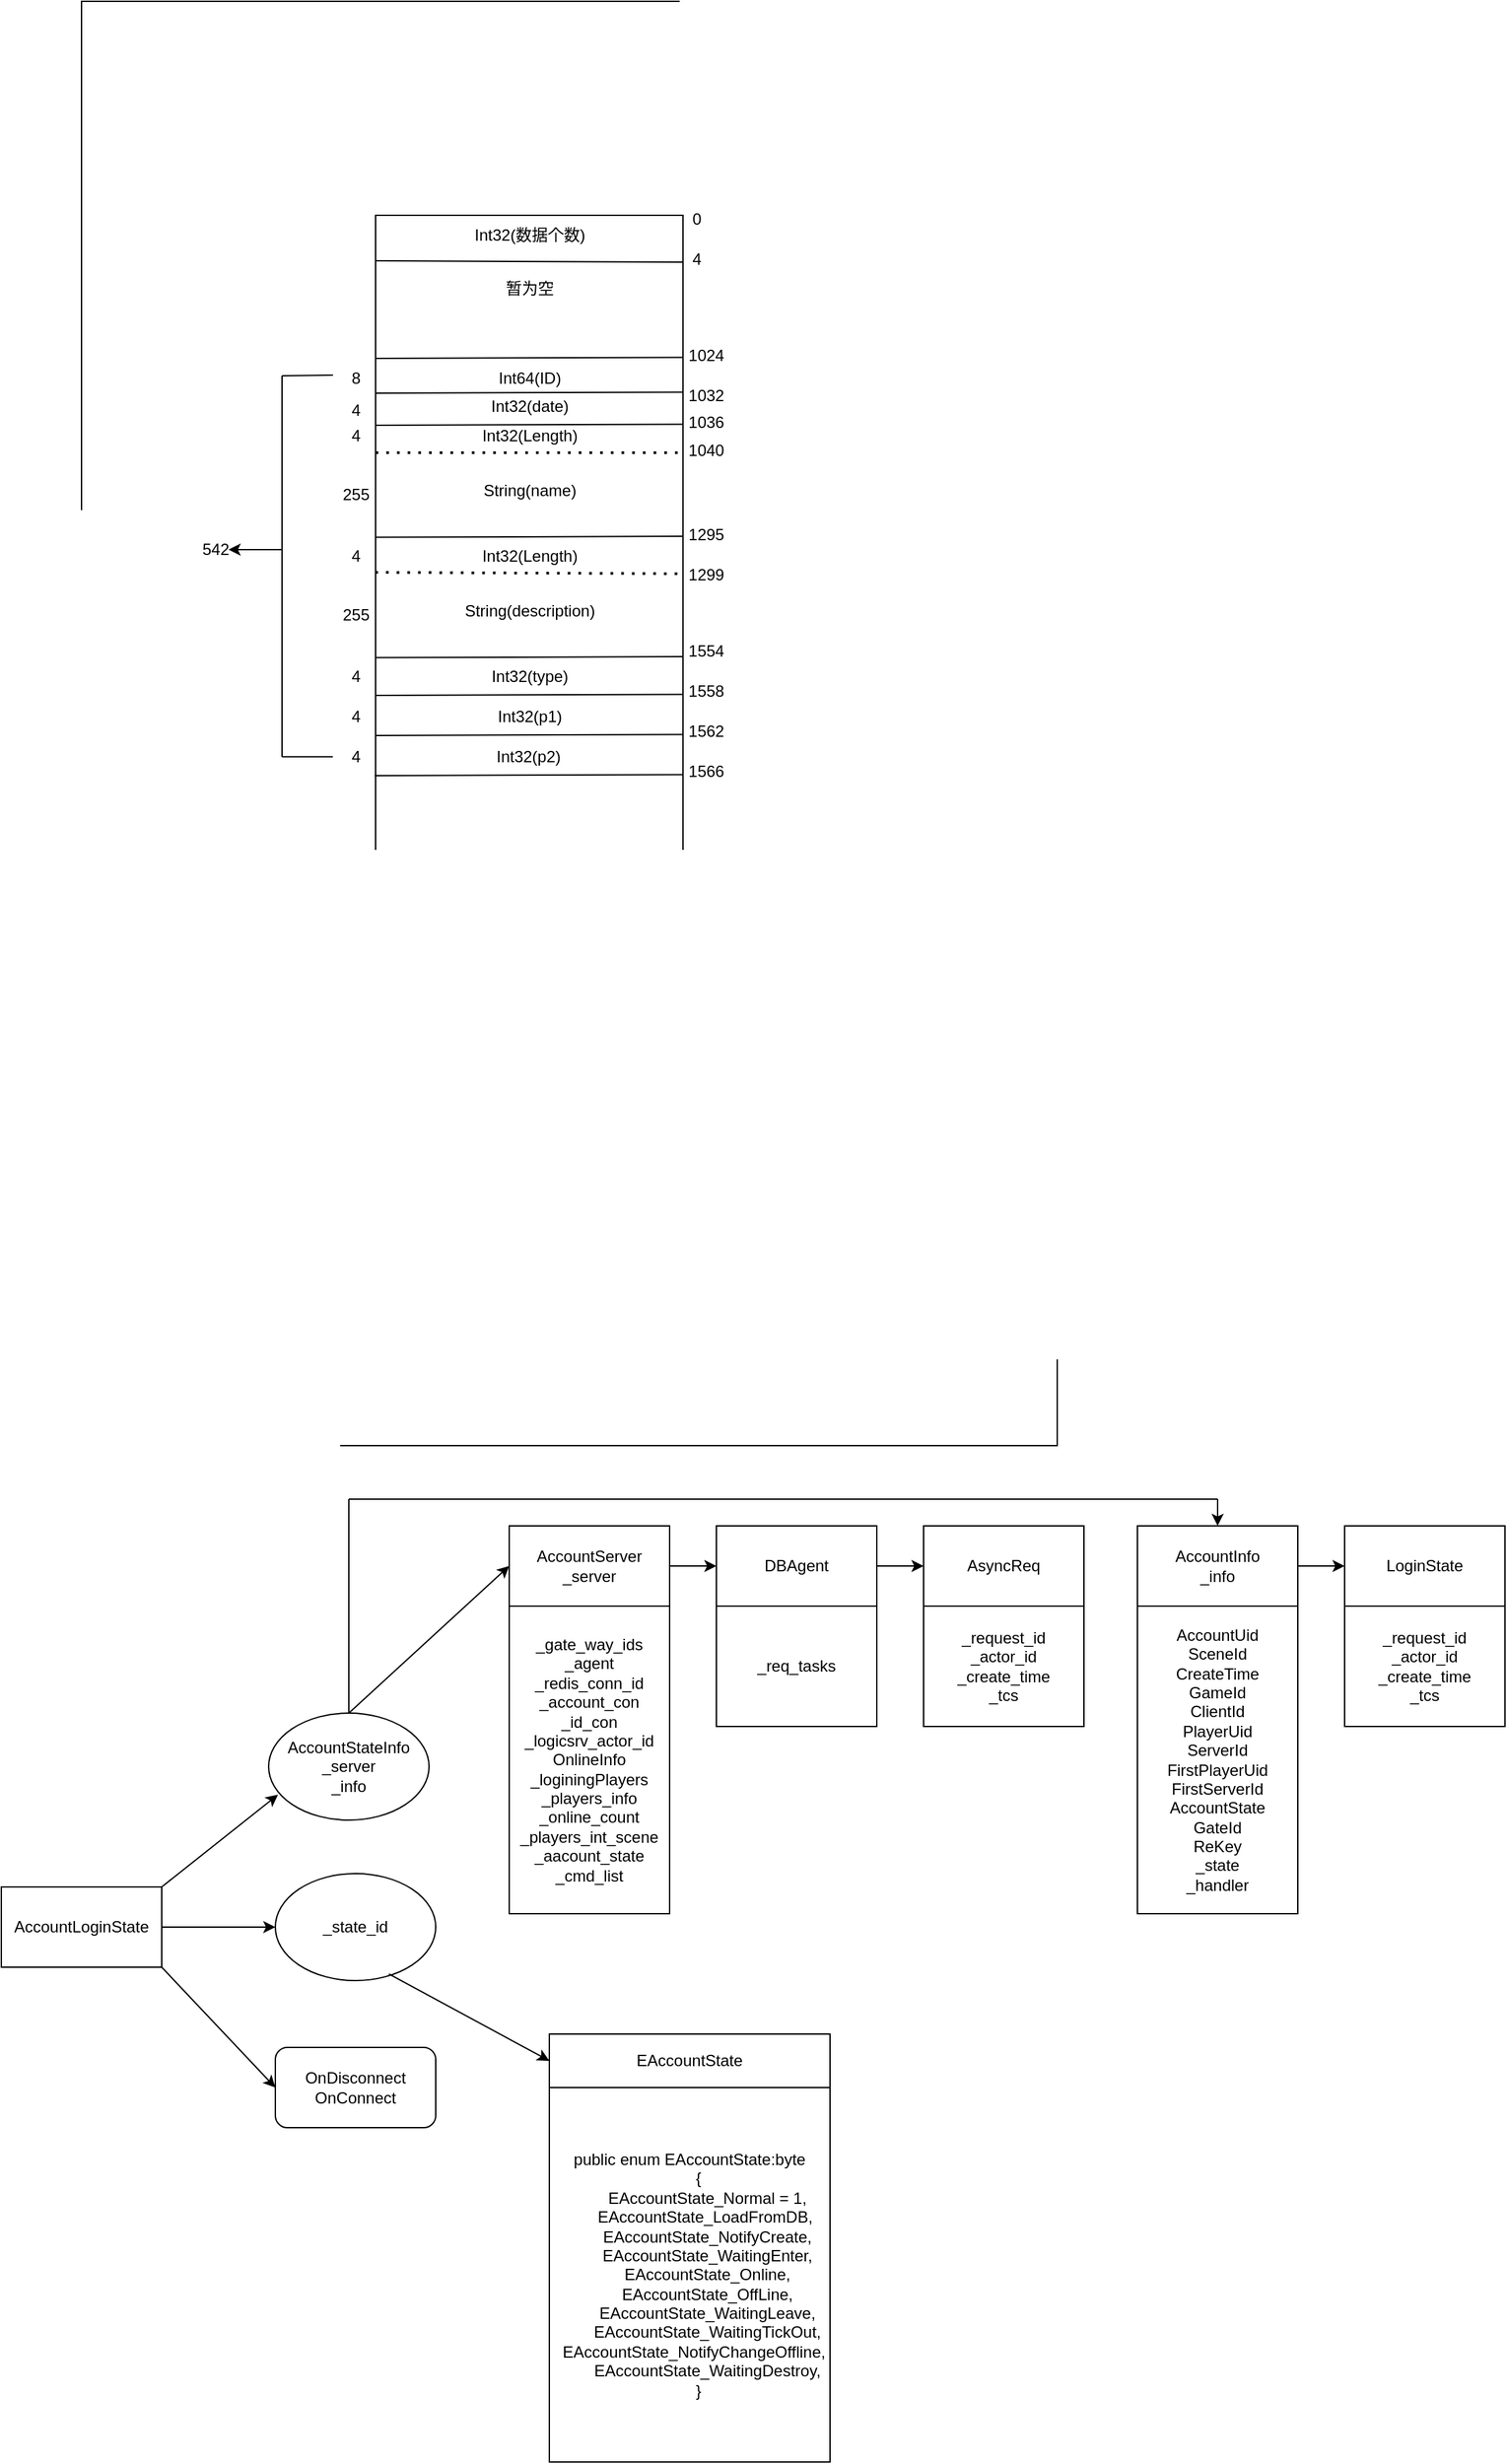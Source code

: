 <mxfile version="21.3.8" type="github">
  <diagram name="第 1 页" id="_6rk8pFN5I9bijS4B2-_">
    <mxGraphModel dx="2398" dy="991" grid="1" gridSize="10" guides="1" tooltips="1" connect="1" arrows="1" fold="1" page="1" pageScale="1" pageWidth="827" pageHeight="1169" math="0" shadow="0">
      <root>
        <mxCell id="0" />
        <mxCell id="1" parent="0" />
        <mxCell id="lP68K1j0IbaaqQ89DDOX-53" value="" style="rounded=0;whiteSpace=wrap;html=1;" parent="1" vertex="1">
          <mxGeometry y="160" width="730" height="1080" as="geometry" />
        </mxCell>
        <mxCell id="lP68K1j0IbaaqQ89DDOX-2" value="" style="rounded=0;whiteSpace=wrap;html=1;" parent="1" vertex="1">
          <mxGeometry x="220" y="320" width="230" height="710" as="geometry" />
        </mxCell>
        <mxCell id="lP68K1j0IbaaqQ89DDOX-5" value="" style="endArrow=none;html=1;rounded=0;exitX=-0.008;exitY=0.093;exitDx=0;exitDy=0;exitPerimeter=0;" parent="1" edge="1">
          <mxGeometry width="50" height="50" relative="1" as="geometry">
            <mxPoint x="220.16" y="354.03" as="sourcePoint" />
            <mxPoint x="450" y="355" as="targetPoint" />
          </mxGeometry>
        </mxCell>
        <mxCell id="lP68K1j0IbaaqQ89DDOX-6" value="" style="endArrow=none;html=1;rounded=0;entryX=1.002;entryY=0.351;entryDx=0;entryDy=0;entryPerimeter=0;" parent="1" edge="1">
          <mxGeometry width="50" height="50" relative="1" as="geometry">
            <mxPoint x="220" y="427" as="sourcePoint" />
            <mxPoint x="450.46" y="426.21" as="targetPoint" />
          </mxGeometry>
        </mxCell>
        <mxCell id="lP68K1j0IbaaqQ89DDOX-7" value="Int32(数据个数)" style="text;html=1;align=center;verticalAlign=middle;resizable=0;points=[];autosize=1;strokeColor=none;fillColor=none;" parent="1" vertex="1">
          <mxGeometry x="280" y="320" width="110" height="30" as="geometry" />
        </mxCell>
        <mxCell id="lP68K1j0IbaaqQ89DDOX-8" value="暂为空" style="text;html=1;align=center;verticalAlign=middle;resizable=0;points=[];autosize=1;strokeColor=none;fillColor=none;" parent="1" vertex="1">
          <mxGeometry x="305" y="360" width="60" height="30" as="geometry" />
        </mxCell>
        <mxCell id="lP68K1j0IbaaqQ89DDOX-9" value="4" style="text;html=1;align=center;verticalAlign=middle;resizable=0;points=[];autosize=1;strokeColor=none;fillColor=none;" parent="1" vertex="1">
          <mxGeometry x="445" y="338" width="30" height="30" as="geometry" />
        </mxCell>
        <mxCell id="lP68K1j0IbaaqQ89DDOX-10" value="0" style="text;html=1;align=center;verticalAlign=middle;resizable=0;points=[];autosize=1;strokeColor=none;fillColor=none;" parent="1" vertex="1">
          <mxGeometry x="445" y="308" width="30" height="30" as="geometry" />
        </mxCell>
        <mxCell id="lP68K1j0IbaaqQ89DDOX-11" value="1024" style="text;html=1;align=center;verticalAlign=middle;resizable=0;points=[];autosize=1;strokeColor=none;fillColor=none;" parent="1" vertex="1">
          <mxGeometry x="442" y="410" width="50" height="30" as="geometry" />
        </mxCell>
        <mxCell id="lP68K1j0IbaaqQ89DDOX-12" value="" style="endArrow=none;html=1;rounded=0;entryX=1.002;entryY=0.351;entryDx=0;entryDy=0;entryPerimeter=0;" parent="1" edge="1">
          <mxGeometry width="50" height="50" relative="1" as="geometry">
            <mxPoint x="220" y="453" as="sourcePoint" />
            <mxPoint x="450.46" y="452.21" as="targetPoint" />
          </mxGeometry>
        </mxCell>
        <mxCell id="lP68K1j0IbaaqQ89DDOX-13" value="1032" style="text;html=1;align=center;verticalAlign=middle;resizable=0;points=[];autosize=1;strokeColor=none;fillColor=none;" parent="1" vertex="1">
          <mxGeometry x="442" y="440" width="50" height="30" as="geometry" />
        </mxCell>
        <mxCell id="lP68K1j0IbaaqQ89DDOX-14" value="Int64(ID)" style="text;html=1;align=center;verticalAlign=middle;resizable=0;points=[];autosize=1;strokeColor=none;fillColor=none;" parent="1" vertex="1">
          <mxGeometry x="300" y="427" width="70" height="30" as="geometry" />
        </mxCell>
        <mxCell id="lP68K1j0IbaaqQ89DDOX-15" value="" style="endArrow=none;html=1;rounded=0;entryX=1.002;entryY=0.351;entryDx=0;entryDy=0;entryPerimeter=0;" parent="1" edge="1">
          <mxGeometry width="50" height="50" relative="1" as="geometry">
            <mxPoint x="220" y="477" as="sourcePoint" />
            <mxPoint x="450.46" y="476.21" as="targetPoint" />
          </mxGeometry>
        </mxCell>
        <mxCell id="lP68K1j0IbaaqQ89DDOX-16" value="Int32(date)" style="text;html=1;align=center;verticalAlign=middle;resizable=0;points=[];autosize=1;strokeColor=none;fillColor=none;" parent="1" vertex="1">
          <mxGeometry x="295" y="448" width="80" height="30" as="geometry" />
        </mxCell>
        <mxCell id="lP68K1j0IbaaqQ89DDOX-17" value="1036" style="text;html=1;align=center;verticalAlign=middle;resizable=0;points=[];autosize=1;strokeColor=none;fillColor=none;" parent="1" vertex="1">
          <mxGeometry x="442" y="460" width="50" height="30" as="geometry" />
        </mxCell>
        <mxCell id="lP68K1j0IbaaqQ89DDOX-18" value="" style="endArrow=none;html=1;rounded=0;entryX=1.002;entryY=0.351;entryDx=0;entryDy=0;entryPerimeter=0;" parent="1" edge="1">
          <mxGeometry width="50" height="50" relative="1" as="geometry">
            <mxPoint x="220" y="560.79" as="sourcePoint" />
            <mxPoint x="450.46" y="560.0" as="targetPoint" />
          </mxGeometry>
        </mxCell>
        <mxCell id="lP68K1j0IbaaqQ89DDOX-19" value="" style="endArrow=none;dashed=1;html=1;dashPattern=1 3;strokeWidth=2;rounded=0;exitX=0;exitY=0.25;exitDx=0;exitDy=0;entryX=1;entryY=0.25;entryDx=0;entryDy=0;" parent="1" source="lP68K1j0IbaaqQ89DDOX-2" target="lP68K1j0IbaaqQ89DDOX-2" edge="1">
          <mxGeometry width="50" height="50" relative="1" as="geometry">
            <mxPoint x="280" y="520" as="sourcePoint" />
            <mxPoint x="330" y="470" as="targetPoint" />
          </mxGeometry>
        </mxCell>
        <mxCell id="lP68K1j0IbaaqQ89DDOX-20" value="Int32(Length)" style="text;html=1;align=center;verticalAlign=middle;resizable=0;points=[];autosize=1;strokeColor=none;fillColor=none;" parent="1" vertex="1">
          <mxGeometry x="290" y="470" width="90" height="30" as="geometry" />
        </mxCell>
        <mxCell id="lP68K1j0IbaaqQ89DDOX-21" value="1040" style="text;html=1;align=center;verticalAlign=middle;resizable=0;points=[];autosize=1;strokeColor=none;fillColor=none;" parent="1" vertex="1">
          <mxGeometry x="442" y="481" width="50" height="30" as="geometry" />
        </mxCell>
        <mxCell id="lP68K1j0IbaaqQ89DDOX-22" value="1295" style="text;html=1;align=center;verticalAlign=middle;resizable=0;points=[];autosize=1;strokeColor=none;fillColor=none;" parent="1" vertex="1">
          <mxGeometry x="442" y="544" width="50" height="30" as="geometry" />
        </mxCell>
        <mxCell id="lP68K1j0IbaaqQ89DDOX-23" value="String(name)" style="text;html=1;align=center;verticalAlign=middle;resizable=0;points=[];autosize=1;strokeColor=none;fillColor=none;" parent="1" vertex="1">
          <mxGeometry x="290" y="511" width="90" height="30" as="geometry" />
        </mxCell>
        <mxCell id="lP68K1j0IbaaqQ89DDOX-24" value="8" style="text;html=1;align=center;verticalAlign=middle;resizable=0;points=[];autosize=1;strokeColor=none;fillColor=none;" parent="1" vertex="1">
          <mxGeometry x="190" y="427" width="30" height="30" as="geometry" />
        </mxCell>
        <mxCell id="lP68K1j0IbaaqQ89DDOX-25" value="4" style="text;html=1;align=center;verticalAlign=middle;resizable=0;points=[];autosize=1;strokeColor=none;fillColor=none;" parent="1" vertex="1">
          <mxGeometry x="190" y="451" width="30" height="30" as="geometry" />
        </mxCell>
        <mxCell id="lP68K1j0IbaaqQ89DDOX-26" value="4" style="text;html=1;align=center;verticalAlign=middle;resizable=0;points=[];autosize=1;strokeColor=none;fillColor=none;" parent="1" vertex="1">
          <mxGeometry x="190" y="470" width="30" height="30" as="geometry" />
        </mxCell>
        <mxCell id="lP68K1j0IbaaqQ89DDOX-27" value="255" style="text;html=1;align=center;verticalAlign=middle;resizable=0;points=[];autosize=1;strokeColor=none;fillColor=none;" parent="1" vertex="1">
          <mxGeometry x="185" y="514" width="40" height="30" as="geometry" />
        </mxCell>
        <mxCell id="lP68K1j0IbaaqQ89DDOX-28" value="" style="endArrow=none;html=1;rounded=0;entryX=1.002;entryY=0.351;entryDx=0;entryDy=0;entryPerimeter=0;" parent="1" edge="1">
          <mxGeometry width="50" height="50" relative="1" as="geometry">
            <mxPoint x="219.77" y="650.79" as="sourcePoint" />
            <mxPoint x="450.23" y="650.0" as="targetPoint" />
          </mxGeometry>
        </mxCell>
        <mxCell id="lP68K1j0IbaaqQ89DDOX-29" value="" style="endArrow=none;dashed=1;html=1;dashPattern=1 3;strokeWidth=2;rounded=0;exitX=0;exitY=0.25;exitDx=0;exitDy=0;entryX=1;entryY=0.25;entryDx=0;entryDy=0;" parent="1" edge="1">
          <mxGeometry width="50" height="50" relative="1" as="geometry">
            <mxPoint x="219.77" y="587" as="sourcePoint" />
            <mxPoint x="449.77" y="588" as="targetPoint" />
          </mxGeometry>
        </mxCell>
        <mxCell id="lP68K1j0IbaaqQ89DDOX-30" value="Int32(Length)" style="text;html=1;align=center;verticalAlign=middle;resizable=0;points=[];autosize=1;strokeColor=none;fillColor=none;" parent="1" vertex="1">
          <mxGeometry x="289.77" y="560" width="90" height="30" as="geometry" />
        </mxCell>
        <mxCell id="lP68K1j0IbaaqQ89DDOX-31" value="String(description)" style="text;html=1;align=center;verticalAlign=middle;resizable=0;points=[];autosize=1;strokeColor=none;fillColor=none;" parent="1" vertex="1">
          <mxGeometry x="274.77" y="601" width="120" height="30" as="geometry" />
        </mxCell>
        <mxCell id="lP68K1j0IbaaqQ89DDOX-32" value="1299" style="text;html=1;align=center;verticalAlign=middle;resizable=0;points=[];autosize=1;strokeColor=none;fillColor=none;" parent="1" vertex="1">
          <mxGeometry x="442" y="574" width="50" height="30" as="geometry" />
        </mxCell>
        <mxCell id="lP68K1j0IbaaqQ89DDOX-33" value="1554" style="text;html=1;align=center;verticalAlign=middle;resizable=0;points=[];autosize=1;strokeColor=none;fillColor=none;" parent="1" vertex="1">
          <mxGeometry x="442" y="631" width="50" height="30" as="geometry" />
        </mxCell>
        <mxCell id="lP68K1j0IbaaqQ89DDOX-34" value="4" style="text;html=1;align=center;verticalAlign=middle;resizable=0;points=[];autosize=1;strokeColor=none;fillColor=none;" parent="1" vertex="1">
          <mxGeometry x="190" y="560" width="30" height="30" as="geometry" />
        </mxCell>
        <mxCell id="lP68K1j0IbaaqQ89DDOX-35" value="255" style="text;html=1;align=center;verticalAlign=middle;resizable=0;points=[];autosize=1;strokeColor=none;fillColor=none;" parent="1" vertex="1">
          <mxGeometry x="185" y="604" width="40" height="30" as="geometry" />
        </mxCell>
        <mxCell id="lP68K1j0IbaaqQ89DDOX-36" value="" style="endArrow=none;html=1;rounded=0;entryX=1.002;entryY=0.351;entryDx=0;entryDy=0;entryPerimeter=0;" parent="1" edge="1">
          <mxGeometry width="50" height="50" relative="1" as="geometry">
            <mxPoint x="219.54" y="679" as="sourcePoint" />
            <mxPoint x="450.0" y="678.21" as="targetPoint" />
          </mxGeometry>
        </mxCell>
        <mxCell id="lP68K1j0IbaaqQ89DDOX-37" value="Int32(type)" style="text;html=1;align=center;verticalAlign=middle;resizable=0;points=[];autosize=1;strokeColor=none;fillColor=none;" parent="1" vertex="1">
          <mxGeometry x="294.54" y="650" width="80" height="30" as="geometry" />
        </mxCell>
        <mxCell id="lP68K1j0IbaaqQ89DDOX-38" value="" style="endArrow=none;html=1;rounded=0;entryX=1.002;entryY=0.351;entryDx=0;entryDy=0;entryPerimeter=0;" parent="1" edge="1">
          <mxGeometry width="50" height="50" relative="1" as="geometry">
            <mxPoint x="220" y="709" as="sourcePoint" />
            <mxPoint x="450.46" y="708.21" as="targetPoint" />
          </mxGeometry>
        </mxCell>
        <mxCell id="lP68K1j0IbaaqQ89DDOX-39" value="Int32(p1)" style="text;html=1;align=center;verticalAlign=middle;resizable=0;points=[];autosize=1;strokeColor=none;fillColor=none;" parent="1" vertex="1">
          <mxGeometry x="300" y="680" width="70" height="30" as="geometry" />
        </mxCell>
        <mxCell id="lP68K1j0IbaaqQ89DDOX-40" value="" style="endArrow=none;html=1;rounded=0;entryX=1.002;entryY=0.351;entryDx=0;entryDy=0;entryPerimeter=0;" parent="1" edge="1">
          <mxGeometry width="50" height="50" relative="1" as="geometry">
            <mxPoint x="219.31" y="739" as="sourcePoint" />
            <mxPoint x="449.77" y="738.21" as="targetPoint" />
          </mxGeometry>
        </mxCell>
        <mxCell id="lP68K1j0IbaaqQ89DDOX-41" value="Int32(p2)" style="text;html=1;align=center;verticalAlign=middle;resizable=0;points=[];autosize=1;strokeColor=none;fillColor=none;" parent="1" vertex="1">
          <mxGeometry x="299.31" y="710" width="70" height="30" as="geometry" />
        </mxCell>
        <mxCell id="lP68K1j0IbaaqQ89DDOX-42" value="1558" style="text;html=1;align=center;verticalAlign=middle;resizable=0;points=[];autosize=1;strokeColor=none;fillColor=none;" parent="1" vertex="1">
          <mxGeometry x="442" y="661" width="50" height="30" as="geometry" />
        </mxCell>
        <mxCell id="lP68K1j0IbaaqQ89DDOX-43" value="1562" style="text;html=1;align=center;verticalAlign=middle;resizable=0;points=[];autosize=1;strokeColor=none;fillColor=none;" parent="1" vertex="1">
          <mxGeometry x="442" y="691" width="50" height="30" as="geometry" />
        </mxCell>
        <mxCell id="lP68K1j0IbaaqQ89DDOX-44" value="1566" style="text;html=1;align=center;verticalAlign=middle;resizable=0;points=[];autosize=1;strokeColor=none;fillColor=none;" parent="1" vertex="1">
          <mxGeometry x="442" y="721" width="50" height="30" as="geometry" />
        </mxCell>
        <mxCell id="lP68K1j0IbaaqQ89DDOX-45" value="4" style="text;html=1;align=center;verticalAlign=middle;resizable=0;points=[];autosize=1;strokeColor=none;fillColor=none;" parent="1" vertex="1">
          <mxGeometry x="190" y="650" width="30" height="30" as="geometry" />
        </mxCell>
        <mxCell id="lP68K1j0IbaaqQ89DDOX-46" value="4" style="text;html=1;align=center;verticalAlign=middle;resizable=0;points=[];autosize=1;strokeColor=none;fillColor=none;" parent="1" vertex="1">
          <mxGeometry x="190" y="680" width="30" height="30" as="geometry" />
        </mxCell>
        <mxCell id="lP68K1j0IbaaqQ89DDOX-47" value="4" style="text;html=1;align=center;verticalAlign=middle;resizable=0;points=[];autosize=1;strokeColor=none;fillColor=none;" parent="1" vertex="1">
          <mxGeometry x="190" y="710" width="30" height="30" as="geometry" />
        </mxCell>
        <mxCell id="lP68K1j0IbaaqQ89DDOX-48" value="" style="endArrow=none;html=1;rounded=0;entryX=-0.062;entryY=0.417;entryDx=0;entryDy=0;entryPerimeter=0;" parent="1" target="lP68K1j0IbaaqQ89DDOX-24" edge="1">
          <mxGeometry width="50" height="50" relative="1" as="geometry">
            <mxPoint x="150" y="440" as="sourcePoint" />
            <mxPoint x="170" y="440" as="targetPoint" />
          </mxGeometry>
        </mxCell>
        <mxCell id="lP68K1j0IbaaqQ89DDOX-49" value="" style="endArrow=none;html=1;rounded=0;" parent="1" edge="1">
          <mxGeometry width="50" height="50" relative="1" as="geometry">
            <mxPoint x="150" y="725" as="sourcePoint" />
            <mxPoint x="150" y="440" as="targetPoint" />
          </mxGeometry>
        </mxCell>
        <mxCell id="lP68K1j0IbaaqQ89DDOX-50" value="" style="endArrow=none;html=1;rounded=0;entryX=-0.062;entryY=0.417;entryDx=0;entryDy=0;entryPerimeter=0;" parent="1" edge="1">
          <mxGeometry width="50" height="50" relative="1" as="geometry">
            <mxPoint x="150" y="724.9" as="sourcePoint" />
            <mxPoint x="188" y="724.9" as="targetPoint" />
          </mxGeometry>
        </mxCell>
        <mxCell id="lP68K1j0IbaaqQ89DDOX-51" value="" style="endArrow=classic;html=1;rounded=0;" parent="1" edge="1">
          <mxGeometry width="50" height="50" relative="1" as="geometry">
            <mxPoint x="150" y="570" as="sourcePoint" />
            <mxPoint x="110" y="570" as="targetPoint" />
          </mxGeometry>
        </mxCell>
        <mxCell id="lP68K1j0IbaaqQ89DDOX-52" value="542" style="text;html=1;align=center;verticalAlign=middle;resizable=0;points=[];autosize=1;strokeColor=none;fillColor=none;" parent="1" vertex="1">
          <mxGeometry x="80" y="555" width="40" height="30" as="geometry" />
        </mxCell>
        <mxCell id="_vGkpXVdsBkNTcMDOw9y-1" value="AccountLoginState" style="rounded=0;whiteSpace=wrap;html=1;" vertex="1" parent="1">
          <mxGeometry x="-60" y="1570" width="120" height="60" as="geometry" />
        </mxCell>
        <mxCell id="_vGkpXVdsBkNTcMDOw9y-2" value="AccountStateInfo&lt;br&gt;_server&lt;br&gt;_info" style="ellipse;whiteSpace=wrap;html=1;" vertex="1" parent="1">
          <mxGeometry x="140" y="1440" width="120" height="80" as="geometry" />
        </mxCell>
        <mxCell id="_vGkpXVdsBkNTcMDOw9y-3" value="" style="endArrow=classic;html=1;rounded=0;entryX=0.058;entryY=0.763;entryDx=0;entryDy=0;entryPerimeter=0;" edge="1" parent="1" target="_vGkpXVdsBkNTcMDOw9y-2">
          <mxGeometry width="50" height="50" relative="1" as="geometry">
            <mxPoint x="60" y="1570" as="sourcePoint" />
            <mxPoint x="110" y="1520" as="targetPoint" />
          </mxGeometry>
        </mxCell>
        <mxCell id="_vGkpXVdsBkNTcMDOw9y-4" value="" style="endArrow=classic;html=1;rounded=0;exitX=1;exitY=0.5;exitDx=0;exitDy=0;entryX=0;entryY=0.5;entryDx=0;entryDy=0;" edge="1" parent="1" source="_vGkpXVdsBkNTcMDOw9y-1" target="_vGkpXVdsBkNTcMDOw9y-5">
          <mxGeometry width="50" height="50" relative="1" as="geometry">
            <mxPoint x="120" y="1670" as="sourcePoint" />
            <mxPoint x="160" y="1670" as="targetPoint" />
          </mxGeometry>
        </mxCell>
        <mxCell id="_vGkpXVdsBkNTcMDOw9y-5" value="_state_id" style="ellipse;whiteSpace=wrap;html=1;" vertex="1" parent="1">
          <mxGeometry x="145" y="1560" width="120" height="80" as="geometry" />
        </mxCell>
        <mxCell id="_vGkpXVdsBkNTcMDOw9y-6" value="" style="endArrow=classic;html=1;rounded=0;exitX=1;exitY=1;exitDx=0;exitDy=0;entryX=0;entryY=0.5;entryDx=0;entryDy=0;" edge="1" parent="1" source="_vGkpXVdsBkNTcMDOw9y-1">
          <mxGeometry width="50" height="50" relative="1" as="geometry">
            <mxPoint x="20" y="1730" as="sourcePoint" />
            <mxPoint x="145" y="1720" as="targetPoint" />
          </mxGeometry>
        </mxCell>
        <mxCell id="_vGkpXVdsBkNTcMDOw9y-8" value="EAccountState" style="rounded=0;whiteSpace=wrap;html=1;" vertex="1" parent="1">
          <mxGeometry x="350" y="1680" width="210" height="40" as="geometry" />
        </mxCell>
        <mxCell id="_vGkpXVdsBkNTcMDOw9y-9" value="&lt;div&gt;public enum EAccountState:byte&lt;/div&gt;&lt;div&gt;&amp;nbsp; &amp;nbsp; {&lt;/div&gt;&lt;div&gt;&amp;nbsp; &amp;nbsp; &amp;nbsp; &amp;nbsp; EAccountState_Normal = 1,&lt;/div&gt;&lt;div&gt;&amp;nbsp; &amp;nbsp; &amp;nbsp; &amp;nbsp; EAccountState_LoadFromDB,&amp;nbsp;&lt;/div&gt;&lt;div&gt;&amp;nbsp; &amp;nbsp; &amp;nbsp; &amp;nbsp; EAccountState_NotifyCreate,&lt;/div&gt;&lt;div&gt;&amp;nbsp; &amp;nbsp; &amp;nbsp; &amp;nbsp; EAccountState_WaitingEnter,&lt;/div&gt;&lt;div&gt;&amp;nbsp; &amp;nbsp; &amp;nbsp; &amp;nbsp; EAccountState_Online,&lt;/div&gt;&lt;div&gt;&amp;nbsp; &amp;nbsp; &amp;nbsp; &amp;nbsp; EAccountState_OffLine,&lt;/div&gt;&lt;div&gt;&amp;nbsp; &amp;nbsp; &amp;nbsp; &amp;nbsp; EAccountState_WaitingLeave,&lt;/div&gt;&lt;div&gt;&amp;nbsp; &amp;nbsp; &amp;nbsp; &amp;nbsp; EAccountState_WaitingTickOut,&lt;/div&gt;&lt;div&gt;&amp;nbsp; EAccountState_NotifyChangeOffline,&lt;/div&gt;&lt;div&gt;&amp;nbsp; &amp;nbsp; &amp;nbsp; &amp;nbsp; EAccountState_WaitingDestroy,&lt;/div&gt;&lt;div&gt;&amp;nbsp; &amp;nbsp; }&lt;/div&gt;" style="rounded=0;whiteSpace=wrap;html=1;" vertex="1" parent="1">
          <mxGeometry x="350" y="1720" width="210" height="280" as="geometry" />
        </mxCell>
        <mxCell id="_vGkpXVdsBkNTcMDOw9y-10" value="" style="endArrow=classic;html=1;rounded=0;exitX=0.708;exitY=0.938;exitDx=0;exitDy=0;entryX=0;entryY=0.5;entryDx=0;entryDy=0;exitPerimeter=0;" edge="1" parent="1" source="_vGkpXVdsBkNTcMDOw9y-5" target="_vGkpXVdsBkNTcMDOw9y-8">
          <mxGeometry width="50" height="50" relative="1" as="geometry">
            <mxPoint x="280" y="1570" as="sourcePoint" />
            <mxPoint x="330" y="1520" as="targetPoint" />
          </mxGeometry>
        </mxCell>
        <mxCell id="_vGkpXVdsBkNTcMDOw9y-12" value="OnDisconnect&lt;br&gt;OnConnect" style="rounded=1;whiteSpace=wrap;html=1;" vertex="1" parent="1">
          <mxGeometry x="145" y="1690" width="120" height="60" as="geometry" />
        </mxCell>
        <mxCell id="_vGkpXVdsBkNTcMDOw9y-13" value="AccountServer&lt;br&gt;_server" style="rounded=0;whiteSpace=wrap;html=1;" vertex="1" parent="1">
          <mxGeometry x="320" y="1300" width="120" height="60" as="geometry" />
        </mxCell>
        <mxCell id="_vGkpXVdsBkNTcMDOw9y-14" value="" style="endArrow=classic;html=1;rounded=0;entryX=0;entryY=0.5;entryDx=0;entryDy=0;exitX=0.5;exitY=0;exitDx=0;exitDy=0;" edge="1" parent="1" source="_vGkpXVdsBkNTcMDOw9y-2" target="_vGkpXVdsBkNTcMDOw9y-13">
          <mxGeometry width="50" height="50" relative="1" as="geometry">
            <mxPoint x="300" y="1490" as="sourcePoint" />
            <mxPoint x="370" y="1480" as="targetPoint" />
          </mxGeometry>
        </mxCell>
        <mxCell id="_vGkpXVdsBkNTcMDOw9y-15" value="AccountInfo&lt;br&gt;_info" style="rounded=0;whiteSpace=wrap;html=1;" vertex="1" parent="1">
          <mxGeometry x="790" y="1300" width="120" height="60" as="geometry" />
        </mxCell>
        <mxCell id="_vGkpXVdsBkNTcMDOw9y-16" value="_gate_way_ids&lt;br&gt;_agent&lt;br&gt;_redis_conn_id&lt;br&gt;_account_con&lt;br&gt;_id_con&lt;br&gt;_logicsrv_actor_id&lt;br&gt;OnlineInfo&lt;br&gt;_loginingPlayers&lt;br&gt;_players_info&lt;br&gt;_online_count&lt;br&gt;_players_int_scene&lt;br&gt;_aacount_state&lt;br&gt;_cmd_list" style="rounded=0;whiteSpace=wrap;html=1;" vertex="1" parent="1">
          <mxGeometry x="320" y="1360" width="120" height="230" as="geometry" />
        </mxCell>
        <mxCell id="_vGkpXVdsBkNTcMDOw9y-17" value="" style="endArrow=none;html=1;rounded=0;exitX=0.5;exitY=0;exitDx=0;exitDy=0;" edge="1" parent="1" source="_vGkpXVdsBkNTcMDOw9y-2">
          <mxGeometry width="50" height="50" relative="1" as="geometry">
            <mxPoint x="170" y="1380" as="sourcePoint" />
            <mxPoint x="200" y="1280" as="targetPoint" />
          </mxGeometry>
        </mxCell>
        <mxCell id="_vGkpXVdsBkNTcMDOw9y-18" value="" style="endArrow=none;html=1;rounded=0;" edge="1" parent="1">
          <mxGeometry width="50" height="50" relative="1" as="geometry">
            <mxPoint x="200" y="1280" as="sourcePoint" />
            <mxPoint x="850" y="1280" as="targetPoint" />
          </mxGeometry>
        </mxCell>
        <mxCell id="_vGkpXVdsBkNTcMDOw9y-19" value="" style="endArrow=classic;html=1;rounded=0;" edge="1" parent="1" target="_vGkpXVdsBkNTcMDOw9y-15">
          <mxGeometry width="50" height="50" relative="1" as="geometry">
            <mxPoint x="850" y="1280" as="sourcePoint" />
            <mxPoint x="640" y="1250" as="targetPoint" />
          </mxGeometry>
        </mxCell>
        <mxCell id="_vGkpXVdsBkNTcMDOw9y-20" value="AccountUid&lt;br&gt;SceneId&lt;br&gt;CreateTime&lt;br&gt;GameId&lt;br&gt;ClientId&lt;br&gt;PlayerUid&lt;br&gt;ServerId&lt;br&gt;FirstPlayerUid&lt;br&gt;FirstServerId&lt;br&gt;AccountState&lt;br&gt;GateId&lt;br&gt;ReKey&lt;br&gt;_state&lt;br&gt;_handler" style="rounded=0;whiteSpace=wrap;html=1;" vertex="1" parent="1">
          <mxGeometry x="790" y="1360" width="120" height="230" as="geometry" />
        </mxCell>
        <mxCell id="_vGkpXVdsBkNTcMDOw9y-21" value="DBAgent" style="rounded=0;whiteSpace=wrap;html=1;" vertex="1" parent="1">
          <mxGeometry x="475" y="1300" width="120" height="60" as="geometry" />
        </mxCell>
        <mxCell id="_vGkpXVdsBkNTcMDOw9y-22" value="_req_tasks" style="rounded=0;whiteSpace=wrap;html=1;" vertex="1" parent="1">
          <mxGeometry x="475" y="1360" width="120" height="90" as="geometry" />
        </mxCell>
        <mxCell id="_vGkpXVdsBkNTcMDOw9y-23" value="" style="endArrow=classic;html=1;rounded=0;entryX=0;entryY=0.5;entryDx=0;entryDy=0;" edge="1" parent="1" target="_vGkpXVdsBkNTcMDOw9y-21">
          <mxGeometry width="50" height="50" relative="1" as="geometry">
            <mxPoint x="440" y="1330" as="sourcePoint" />
            <mxPoint x="490" y="1280" as="targetPoint" />
          </mxGeometry>
        </mxCell>
        <mxCell id="_vGkpXVdsBkNTcMDOw9y-24" value="AsyncReq" style="rounded=0;whiteSpace=wrap;html=1;" vertex="1" parent="1">
          <mxGeometry x="630" y="1300" width="120" height="60" as="geometry" />
        </mxCell>
        <mxCell id="_vGkpXVdsBkNTcMDOw9y-25" value="_request_id&lt;br style=&quot;border-color: var(--border-color);&quot;&gt;_actor_id&lt;br style=&quot;border-color: var(--border-color);&quot;&gt;_create_time&lt;br style=&quot;border-color: var(--border-color);&quot;&gt;_tcs" style="rounded=0;whiteSpace=wrap;html=1;" vertex="1" parent="1">
          <mxGeometry x="630" y="1360" width="120" height="90" as="geometry" />
        </mxCell>
        <mxCell id="_vGkpXVdsBkNTcMDOw9y-26" value="" style="endArrow=classic;html=1;rounded=0;entryX=0;entryY=0.5;entryDx=0;entryDy=0;" edge="1" parent="1" target="_vGkpXVdsBkNTcMDOw9y-24">
          <mxGeometry width="50" height="50" relative="1" as="geometry">
            <mxPoint x="595" y="1330" as="sourcePoint" />
            <mxPoint x="645" y="1280" as="targetPoint" />
          </mxGeometry>
        </mxCell>
        <mxCell id="_vGkpXVdsBkNTcMDOw9y-28" value="LoginState" style="rounded=0;whiteSpace=wrap;html=1;" vertex="1" parent="1">
          <mxGeometry x="945" y="1300" width="120" height="60" as="geometry" />
        </mxCell>
        <mxCell id="_vGkpXVdsBkNTcMDOw9y-29" value="_request_id&lt;br style=&quot;border-color: var(--border-color);&quot;&gt;_actor_id&lt;br style=&quot;border-color: var(--border-color);&quot;&gt;_create_time&lt;br style=&quot;border-color: var(--border-color);&quot;&gt;_tcs" style="rounded=0;whiteSpace=wrap;html=1;" vertex="1" parent="1">
          <mxGeometry x="945" y="1360" width="120" height="90" as="geometry" />
        </mxCell>
        <mxCell id="_vGkpXVdsBkNTcMDOw9y-30" value="" style="endArrow=classic;html=1;rounded=0;entryX=0;entryY=0.5;entryDx=0;entryDy=0;" edge="1" parent="1" target="_vGkpXVdsBkNTcMDOw9y-28">
          <mxGeometry width="50" height="50" relative="1" as="geometry">
            <mxPoint x="910" y="1330" as="sourcePoint" />
            <mxPoint x="960" y="1280" as="targetPoint" />
          </mxGeometry>
        </mxCell>
      </root>
    </mxGraphModel>
  </diagram>
</mxfile>
